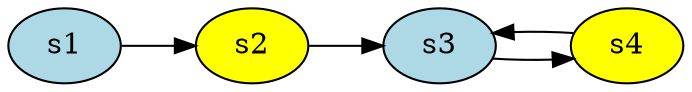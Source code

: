 digraph G {
    rankdir=LR;
//    s1[label="Eval\nState",style=filled,fillcolor=lightblue];
//    s2[label="Apply\nState",style=filled,fillcolor=yellow];
//    s3[label="Eval\nState",style=filled,fillcolor=lightblue];
//    s4[label="Apply\nState",style=filled,fillcolor=yellow];
    s1[style=filled,fillcolor=lightblue];
    s2[style=filled,fillcolor=yellow];
    s3[style=filled,fillcolor=lightblue];
    s4[style=filled,fillcolor=yellow];
    s1 -> s2;
    s2 -> s3;
    s3 -> s4;
    s4 -> s3;
}
